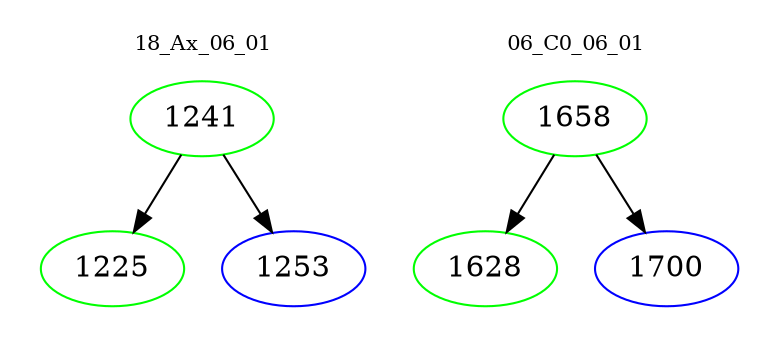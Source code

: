 digraph{
subgraph cluster_0 {
color = white
label = "18_Ax_06_01";
fontsize=10;
T0_1241 [label="1241", color="green"]
T0_1241 -> T0_1225 [color="black"]
T0_1225 [label="1225", color="green"]
T0_1241 -> T0_1253 [color="black"]
T0_1253 [label="1253", color="blue"]
}
subgraph cluster_1 {
color = white
label = "06_C0_06_01";
fontsize=10;
T1_1658 [label="1658", color="green"]
T1_1658 -> T1_1628 [color="black"]
T1_1628 [label="1628", color="green"]
T1_1658 -> T1_1700 [color="black"]
T1_1700 [label="1700", color="blue"]
}
}
